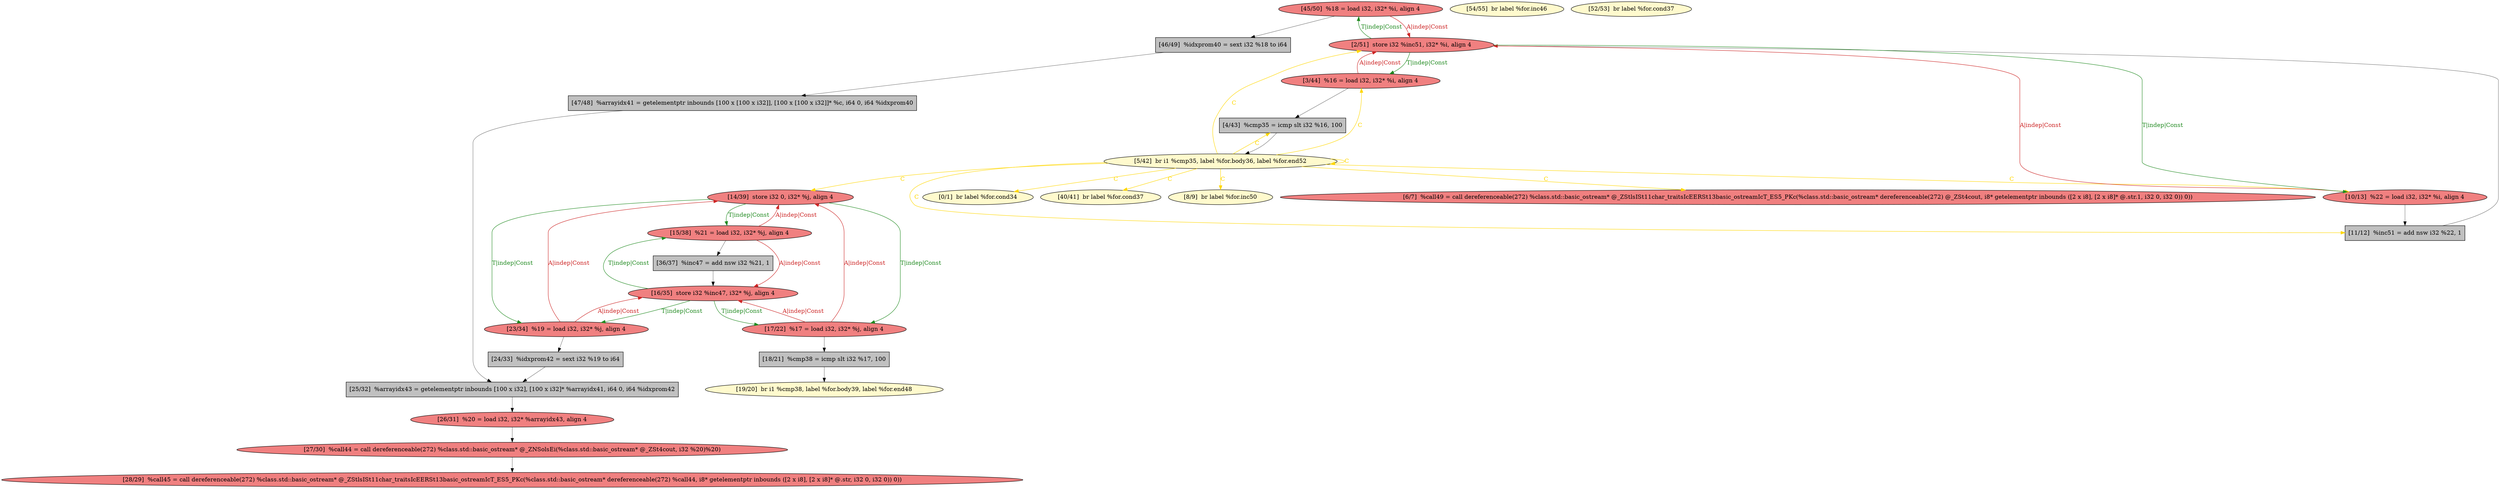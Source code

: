 
digraph G {


node2240 [fillcolor=lightcoral,label="[45/50]  %18 = load i32, i32* %i, align 4",shape=ellipse,style=filled ]
node2239 [fillcolor=grey,label="[4/43]  %cmp35 = icmp slt i32 %16, 100",shape=rectangle,style=filled ]
node2238 [fillcolor=lightcoral,label="[3/44]  %16 = load i32, i32* %i, align 4",shape=ellipse,style=filled ]
node2237 [fillcolor=lightcoral,label="[28/29]  %call45 = call dereferenceable(272) %class.std::basic_ostream* @_ZStlsISt11char_traitsIcEERSt13basic_ostreamIcT_ES5_PKc(%class.std::basic_ostream* dereferenceable(272) %call44, i8* getelementptr inbounds ([2 x i8], [2 x i8]* @.str, i32 0, i32 0)) 0))",shape=ellipse,style=filled ]
node2236 [fillcolor=lemonchiffon,label="[5/42]  br i1 %cmp35, label %for.body36, label %for.end52",shape=ellipse,style=filled ]
node2235 [fillcolor=lemonchiffon,label="[54/55]  br label %for.inc46",shape=ellipse,style=filled ]
node2233 [fillcolor=lemonchiffon,label="[40/41]  br label %for.cond37",shape=ellipse,style=filled ]
node2231 [fillcolor=lightcoral,label="[16/35]  store i32 %inc47, i32* %j, align 4",shape=ellipse,style=filled ]
node2230 [fillcolor=lemonchiffon,label="[19/20]  br i1 %cmp38, label %for.body39, label %for.end48",shape=ellipse,style=filled ]
node2216 [fillcolor=grey,label="[11/12]  %inc51 = add nsw i32 %22, 1",shape=rectangle,style=filled ]
node2217 [fillcolor=lightcoral,label="[10/13]  %22 = load i32, i32* %i, align 4",shape=ellipse,style=filled ]
node2219 [fillcolor=lemonchiffon,label="[8/9]  br label %for.inc50",shape=ellipse,style=filled ]
node2222 [fillcolor=lightcoral,label="[6/7]  %call49 = call dereferenceable(272) %class.std::basic_ostream* @_ZStlsISt11char_traitsIcEERSt13basic_ostreamIcT_ES5_PKc(%class.std::basic_ostream* dereferenceable(272) @_ZSt4cout, i8* getelementptr inbounds ([2 x i8], [2 x i8]* @.str.1, i32 0, i32 0)) 0))",shape=ellipse,style=filled ]
node2223 [fillcolor=grey,label="[46/49]  %idxprom40 = sext i32 %18 to i64",shape=rectangle,style=filled ]
node2229 [fillcolor=lightcoral,label="[15/38]  %21 = load i32, i32* %j, align 4",shape=ellipse,style=filled ]
node2218 [fillcolor=lightcoral,label="[23/34]  %19 = load i32, i32* %j, align 4",shape=ellipse,style=filled ]
node2214 [fillcolor=lightcoral,label="[2/51]  store i32 %inc51, i32* %i, align 4",shape=ellipse,style=filled ]
node2220 [fillcolor=lightcoral,label="[17/22]  %17 = load i32, i32* %j, align 4",shape=ellipse,style=filled ]
node2234 [fillcolor=lightcoral,label="[14/39]  store i32 0, i32* %j, align 4",shape=ellipse,style=filled ]
node2228 [fillcolor=grey,label="[36/37]  %inc47 = add nsw i32 %21, 1",shape=rectangle,style=filled ]
node2213 [fillcolor=lemonchiffon,label="[0/1]  br label %for.cond34",shape=ellipse,style=filled ]
node2221 [fillcolor=lightcoral,label="[27/30]  %call44 = call dereferenceable(272) %class.std::basic_ostream* @_ZNSolsEi(%class.std::basic_ostream* @_ZSt4cout, i32 %20)%20)",shape=ellipse,style=filled ]
node2215 [fillcolor=lemonchiffon,label="[52/53]  br label %for.cond37",shape=ellipse,style=filled ]
node2224 [fillcolor=grey,label="[18/21]  %cmp38 = icmp slt i32 %17, 100",shape=rectangle,style=filled ]
node2225 [fillcolor=grey,label="[47/48]  %arrayidx41 = getelementptr inbounds [100 x [100 x i32]], [100 x [100 x i32]]* %c, i64 0, i64 %idxprom40",shape=rectangle,style=filled ]
node2226 [fillcolor=grey,label="[25/32]  %arrayidx43 = getelementptr inbounds [100 x i32], [100 x i32]* %arrayidx41, i64 0, i64 %idxprom42",shape=rectangle,style=filled ]
node2232 [fillcolor=grey,label="[24/33]  %idxprom42 = sext i32 %19 to i64",shape=rectangle,style=filled ]
node2227 [fillcolor=lightcoral,label="[26/31]  %20 = load i32, i32* %arrayidx43, align 4",shape=ellipse,style=filled ]

node2236->node2216 [style=solid,color=gold,label="C",penwidth=1.0,fontcolor=gold ]
node2218->node2234 [style=solid,color=firebrick3,label="A|indep|Const",penwidth=1.0,fontcolor=firebrick3 ]
node2234->node2218 [style=solid,color=forestgreen,label="T|indep|Const",penwidth=1.0,fontcolor=forestgreen ]
node2214->node2238 [style=solid,color=forestgreen,label="T|indep|Const",penwidth=1.0,fontcolor=forestgreen ]
node2217->node2214 [style=solid,color=firebrick3,label="A|indep|Const",penwidth=1.0,fontcolor=firebrick3 ]
node2214->node2217 [style=solid,color=forestgreen,label="T|indep|Const",penwidth=1.0,fontcolor=forestgreen ]
node2229->node2234 [style=solid,color=firebrick3,label="A|indep|Const",penwidth=1.0,fontcolor=firebrick3 ]
node2234->node2229 [style=solid,color=forestgreen,label="T|indep|Const",penwidth=1.0,fontcolor=forestgreen ]
node2214->node2240 [style=solid,color=forestgreen,label="T|indep|Const",penwidth=1.0,fontcolor=forestgreen ]
node2238->node2214 [style=solid,color=firebrick3,label="A|indep|Const",penwidth=1.0,fontcolor=firebrick3 ]
node2225->node2226 [style=solid,color=black,label="",penwidth=0.5,fontcolor=black ]
node2232->node2226 [style=solid,color=black,label="",penwidth=0.5,fontcolor=black ]
node2240->node2214 [style=solid,color=firebrick3,label="A|indep|Const",penwidth=1.0,fontcolor=firebrick3 ]
node2224->node2230 [style=solid,color=black,label="",penwidth=0.5,fontcolor=black ]
node2218->node2232 [style=solid,color=black,label="",penwidth=0.5,fontcolor=black ]
node2223->node2225 [style=solid,color=black,label="",penwidth=0.5,fontcolor=black ]
node2227->node2221 [style=solid,color=black,label="",penwidth=0.5,fontcolor=black ]
node2236->node2214 [style=solid,color=gold,label="C",penwidth=1.0,fontcolor=gold ]
node2226->node2227 [style=solid,color=black,label="",penwidth=0.5,fontcolor=black ]
node2229->node2228 [style=solid,color=black,label="",penwidth=0.5,fontcolor=black ]
node2236->node2234 [style=solid,color=gold,label="C",penwidth=1.0,fontcolor=gold ]
node2216->node2214 [style=solid,color=black,label="",penwidth=0.5,fontcolor=black ]
node2236->node2213 [style=solid,color=gold,label="C",penwidth=1.0,fontcolor=gold ]
node2218->node2231 [style=solid,color=firebrick3,label="A|indep|Const",penwidth=1.0,fontcolor=firebrick3 ]
node2220->node2231 [style=solid,color=firebrick3,label="A|indep|Const",penwidth=1.0,fontcolor=firebrick3 ]
node2236->node2222 [style=solid,color=gold,label="C",penwidth=1.0,fontcolor=gold ]
node2228->node2231 [style=solid,color=black,label="",penwidth=0.5,fontcolor=black ]
node2236->node2219 [style=solid,color=gold,label="C",penwidth=1.0,fontcolor=gold ]
node2231->node2229 [style=solid,color=forestgreen,label="T|indep|Const",penwidth=1.0,fontcolor=forestgreen ]
node2229->node2231 [style=solid,color=firebrick3,label="A|indep|Const",penwidth=1.0,fontcolor=firebrick3 ]
node2240->node2223 [style=solid,color=black,label="",penwidth=0.5,fontcolor=black ]
node2238->node2239 [style=solid,color=black,label="",penwidth=0.5,fontcolor=black ]
node2220->node2224 [style=solid,color=black,label="",penwidth=0.5,fontcolor=black ]
node2236->node2239 [style=solid,color=gold,label="C",penwidth=1.0,fontcolor=gold ]
node2231->node2218 [style=solid,color=forestgreen,label="T|indep|Const",penwidth=1.0,fontcolor=forestgreen ]
node2236->node2217 [style=solid,color=gold,label="C",penwidth=1.0,fontcolor=gold ]
node2236->node2236 [style=solid,color=gold,label="C",penwidth=1.0,fontcolor=gold ]
node2234->node2220 [style=solid,color=forestgreen,label="T|indep|Const",penwidth=1.0,fontcolor=forestgreen ]
node2236->node2233 [style=solid,color=gold,label="C",penwidth=1.0,fontcolor=gold ]
node2236->node2238 [style=solid,color=gold,label="C",penwidth=1.0,fontcolor=gold ]
node2217->node2216 [style=solid,color=black,label="",penwidth=0.5,fontcolor=black ]
node2239->node2236 [style=solid,color=black,label="",penwidth=0.5,fontcolor=black ]
node2221->node2237 [style=solid,color=black,label="",penwidth=0.5,fontcolor=black ]
node2231->node2220 [style=solid,color=forestgreen,label="T|indep|Const",penwidth=1.0,fontcolor=forestgreen ]
node2220->node2234 [style=solid,color=firebrick3,label="A|indep|Const",penwidth=1.0,fontcolor=firebrick3 ]


}
